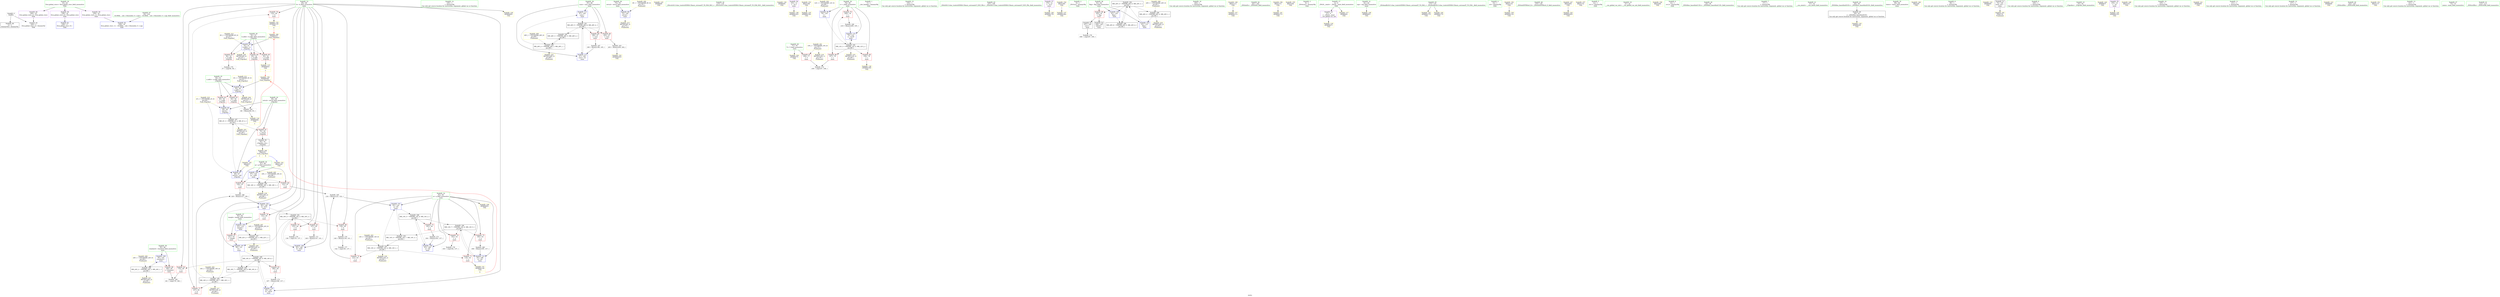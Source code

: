 digraph "SVFG" {
	label="SVFG";

	Node0x55e282790920 [shape=record,color=grey,label="{NodeID: 0\nNullPtr}"];
	Node0x55e282790920 -> Node0x55e2827ab490[style=solid];
	Node0x55e282790920 -> Node0x55e2827ada70[style=solid];
	Node0x55e2827b3f00 [shape=record,color=grey,label="{NodeID: 180\n181 = cmp(179, 180, )\n}"];
	Node0x55e2827aa510 [shape=record,color=blue,label="{NodeID: 97\n48\<--67\nretval\<--call\n_Z3gcdxx\n}"];
	Node0x55e2827aa510 -> Node0x55e2827bb090[style=dashed];
	Node0x55e2827a0410 [shape=record,color=green,label="{NodeID: 14\n145\<--1\n\<--dummyObj\nCan only get source location for instruction, argument, global var or function.}"];
	Node0x55e2827aeb20 [shape=record,color=black,label="{NodeID: 194\nMR_16V_2 = PHI(MR_16V_7, MR_16V_1, )\npts\{86 \}\n}"];
	Node0x55e2827aeb20 -> Node0x55e2827acc40[style=dashed];
	Node0x55e2827aeb20 -> Node0x55e2827acd10[style=dashed];
	Node0x55e2827aeb20 -> Node0x55e2827aa920[style=dashed];
	Node0x55e2827aeb20 -> Node0x55e2827c2d50[style=dashed];
	Node0x55e2827af170 [shape=record,color=blue,label="{NodeID: 111\n97\<--100\nnum\<--\nmain\n}"];
	Node0x55e2827af170 -> Node0x55e2827bc490[style=dashed];
	Node0x55e2827a92b0 [shape=record,color=green,label="{NodeID: 28\n75\<--76\nretval\<--retval_field_insensitive\nmain\n}"];
	Node0x55e2827a92b0 -> Node0x55e2827aa5e0[style=solid];
	Node0x55e2827c1b00 [shape=record,color=yellow,style=double,label="{NodeID: 208\n24V_1 = ENCHI(MR_24V_0)\npts\{96 \}\nFun[main]}"];
	Node0x55e2827c1b00 -> Node0x55e2827bf7b0[style=dashed];
	Node0x55e2827afcd0 [shape=record,color=yellow,style=double,label="{NodeID: 125\nAPARM(8)\nCS[]}"];
	Node0x55e2827a9e70 [shape=record,color=green,label="{NodeID: 42\n115\<--116\n_ZStrsIcSt11char_traitsIcEERSt13basic_istreamIT_T0_ES6_RS3_\<--_ZStrsIcSt11char_traitsIcEERSt13basic_istreamIT_T0_ES6_RS3__field_insensitive\n}"];
	Node0x55e2827c31b0 [shape=record,color=yellow,style=double,label="{NodeID: 222\nRETMU(26V_2)\npts\{98 \}\nFun[main]}"];
	Node0x55e2827b0830 [shape=record,color=yellow,style=double,label="{NodeID: 139\nAPARM(9)\nCS[]}"];
	Node0x55e2827abb70 [shape=record,color=purple,label="{NodeID: 56\n163\<--12\n\<--.str.1\nmain\n}"];
	Node0x55e2827abb70 -> Node0x55e2827b0760[style=solid];
	Node0x55e2827aae30 [shape=record,color=yellow,style=double,label="{NodeID: 153\nARet(156)\nCS[]}"];
	Node0x55e2827aae30 -> Node0x55e2827b04f0[style=solid];
	Node0x55e2827ac760 [shape=record,color=red,label="{NodeID: 70\n209\<--79\n\<--c\nmain\n}"];
	Node0x55e2827ac760 -> Node0x55e2827b2e80[style=solid];
	Node0x55e2827b2b80 [shape=record,color=grey,label="{NodeID: 167\n199 = Binary(198, 105, )\n}"];
	Node0x55e2827b2b80 -> Node0x55e2827af310[style=solid];
	Node0x55e2827ad2c0 [shape=record,color=red,label="{NodeID: 84\n122\<--87\n\<--g\nmain\n}"];
	Node0x55e2827ad2c0 -> Node0x55e2827b2880[style=solid];
	Node0x55e28278f940 [shape=record,color=green,label="{NodeID: 1\n7\<--1\n__dso_handle\<--dummyObj\nGlob }"];
	Node0x55e2827b9290 [shape=record,color=black,label="{NodeID: 181\nMR_16V_4 = PHI(MR_16V_5, MR_16V_3, )\npts\{86 \}\n}"];
	Node0x55e2827b9290 -> Node0x55e2827aceb0[style=dashed];
	Node0x55e2827b9290 -> Node0x55e2827acf80[style=dashed];
	Node0x55e2827b9290 -> Node0x55e2827ad050[style=dashed];
	Node0x55e2827b9290 -> Node0x55e2827aed60[style=dashed];
	Node0x55e2827b9290 -> Node0x55e2827aee30[style=dashed];
	Node0x55e2827aa5e0 [shape=record,color=blue,label="{NodeID: 98\n75\<--100\nretval\<--\nmain\n}"];
	Node0x55e2827aa5e0 -> Node0x55e2827c1f90[style=dashed];
	Node0x55e2827a04e0 [shape=record,color=green,label="{NodeID: 15\n154\<--1\n\<--dummyObj\nCan only get source location for instruction, argument, global var or function.}"];
	Node0x55e2827aec10 [shape=record,color=black,label="{NodeID: 195\nMR_18V_2 = PHI(MR_18V_3, MR_18V_1, )\npts\{88 \}\n}"];
	Node0x55e2827aec10 -> Node0x55e2827aa780[style=dashed];
	Node0x55e2827aec10 -> Node0x55e2827c2e30[style=dashed];
	Node0x55e2827af240 [shape=record,color=blue,label="{NodeID: 112\n83\<--196\na\<--shr\nmain\n}"];
	Node0x55e2827af240 -> Node0x55e2827bbf90[style=dashed];
	Node0x55e2827a9380 [shape=record,color=green,label="{NodeID: 29\n77\<--78\nT\<--T_field_insensitive\nmain\n}"];
	Node0x55e2827a9380 -> Node0x55e2827ac4f0[style=solid];
	Node0x55e2827a9380 -> Node0x55e2827afc00[style=solid];
	Node0x55e2827c1be0 [shape=record,color=yellow,style=double,label="{NodeID: 209\n26V_1 = ENCHI(MR_26V_0)\npts\{98 \}\nFun[main]}"];
	Node0x55e2827c1be0 -> Node0x55e2827bfcb0[style=dashed];
	Node0x55e2827afda0 [shape=record,color=yellow,style=double,label="{NodeID: 126\nAPARM(83)\nCS[]}"];
	Node0x55e2827a9f70 [shape=record,color=green,label="{NodeID: 43\n157\<--158\n_ZStlsISt11char_traitsIcEERSt13basic_ostreamIcT_ES5_PKc\<--_ZStlsISt11char_traitsIcEERSt13basic_ostreamIcT_ES5_PKc_field_insensitive\n}"];
	Node0x55e2827c3290 [shape=record,color=yellow,style=double,label="{NodeID: 223\nRETMU(2V_3)\npts\{49 \}\nFun[_Z3gcdxx]}"];
	Node0x55e2827b0900 [shape=record,color=yellow,style=double,label="{NodeID: 140\nAPARM(170)\nCS[]}"];
	Node0x55e2827abc40 [shape=record,color=purple,label="{NodeID: 57\n170\<--14\n\<--.str.2\nmain\n}"];
	Node0x55e2827abc40 -> Node0x55e2827b0900[style=solid];
	Node0x55e2827aaec0 [shape=record,color=yellow,style=double,label="{NodeID: 154\nARet(160)\nCS[]}"];
	Node0x55e2827aaec0 -> Node0x55e2827b0690[style=solid];
	Node0x55e2827ac830 [shape=record,color=red,label="{NodeID: 71\n118\<--83\n\<--a\nmain\n}"];
	Node0x55e2827ac830 -> Node0x55e2827b01b0[style=solid];
	Node0x55e2827b2d00 [shape=record,color=grey,label="{NodeID: 168\n196 = Binary(195, 137, )\n}"];
	Node0x55e2827b2d00 -> Node0x55e2827af240[style=solid];
	Node0x55e2827ad390 [shape=record,color=red,label="{NodeID: 85\n126\<--87\n\<--g\nmain\n}"];
	Node0x55e2827ad390 -> Node0x55e2827b2a00[style=solid];
	Node0x55e28279e9c0 [shape=record,color=green,label="{NodeID: 2\n8\<--1\n_ZSt3cin\<--dummyObj\nGlob }"];
	Node0x55e2827b9790 [shape=record,color=black,label="{NodeID: 182\nMR_20V_4 = PHI(MR_20V_6, MR_20V_3, )\npts\{92 \}\n}"];
	Node0x55e2827b9790 -> Node0x55e2827ad460[style=dashed];
	Node0x55e2827b9790 -> Node0x55e2827aab90[style=dashed];
	Node0x55e2827b9790 -> Node0x55e2827bab90[style=dashed];
	Node0x55e2827b9790 -> Node0x55e2827bedb0[style=dashed];
	Node0x55e2827aa6b0 [shape=record,color=blue,label="{NodeID: 99\n79\<--105\nc\<--\nmain\n}"];
	Node0x55e2827aa6b0 -> Node0x55e2827ae120[style=dashed];
	Node0x55e2827a8a90 [shape=record,color=green,label="{NodeID: 16\n204\<--1\n\<--dummyObj\nCan only get source location for instruction, argument, global var or function.}"];
	Node0x55e2827bedb0 [shape=record,color=black,label="{NodeID: 196\nMR_20V_2 = PHI(MR_20V_4, MR_20V_1, )\npts\{92 \}\n}"];
	Node0x55e2827bedb0 -> Node0x55e2827aa9f0[style=dashed];
	Node0x55e2827bedb0 -> Node0x55e2827c2f10[style=dashed];
	Node0x55e2827af310 [shape=record,color=blue,label="{NodeID: 113\n97\<--199\nnum\<--inc\nmain\n}"];
	Node0x55e2827af310 -> Node0x55e2827bc490[style=dashed];
	Node0x55e2827a9450 [shape=record,color=green,label="{NodeID: 30\n79\<--80\nc\<--c_field_insensitive\nmain\n}"];
	Node0x55e2827a9450 -> Node0x55e2827ac5c0[style=solid];
	Node0x55e2827a9450 -> Node0x55e2827ac690[style=solid];
	Node0x55e2827a9450 -> Node0x55e2827ac760[style=solid];
	Node0x55e2827a9450 -> Node0x55e2827aa6b0[style=solid];
	Node0x55e2827a9450 -> Node0x55e2827af3e0[style=solid];
	Node0x55e2827c1cc0 [shape=record,color=yellow,style=double,label="{NodeID: 210\n2V_1 = ENCHI(MR_2V_0)\npts\{49 \}\nFun[_Z3gcdxx]}"];
	Node0x55e2827c1cc0 -> Node0x55e2827aa440[style=dashed];
	Node0x55e2827c1cc0 -> Node0x55e2827aa510[style=dashed];
	Node0x55e2827afe70 [shape=record,color=yellow,style=double,label="{NodeID: 127\nAPARM(111)\nCS[]}"];
	Node0x55e2827aa070 [shape=record,color=green,label="{NodeID: 44\n161\<--162\n_ZNSolsEi\<--_ZNSolsEi_field_insensitive\n}"];
	Node0x55e2827c33a0 [shape=record,color=yellow,style=double,label="{NodeID: 224\nRETMU(4V_2)\npts\{51 \}\nFun[_Z3gcdxx]}"];
	Node0x55e2827b09d0 [shape=record,color=yellow,style=double,label="{NodeID: 141\nAPARM(171)\nCS[]}"];
	Node0x55e2827abd10 [shape=record,color=purple,label="{NodeID: 58\n238\<--16\nllvm.global_ctors_0\<--llvm.global_ctors\nGlob }"];
	Node0x55e2827abd10 -> Node0x55e2827ad870[style=solid];
	Node0x55e2827aaf50 [shape=record,color=yellow,style=double,label="{NodeID: 155\nARet(164)\nCS[]}"];
	Node0x55e2827ac900 [shape=record,color=red,label="{NodeID: 72\n123\<--83\n\<--a\nmain\n}"];
	Node0x55e2827ac900 -> Node0x55e2827b2880[style=solid];
	Node0x55e2827b2e80 [shape=record,color=grey,label="{NodeID: 169\n210 = Binary(209, 105, )\n}"];
	Node0x55e2827b2e80 -> Node0x55e2827af3e0[style=solid];
	Node0x55e2827ad460 [shape=record,color=red,label="{NodeID: 86\n165\<--91\n\<--flag\nmain\n}"];
	Node0x55e2827ad460 -> Node0x55e2827ab830[style=solid];
	Node0x55e2827ad460 -> Node0x55e2827ab900[style=solid];
	Node0x55e282790a10 [shape=record,color=green,label="{NodeID: 3\n9\<--1\n_ZSt4cout\<--dummyObj\nGlob }"];
	Node0x55e2827b9c90 [shape=record,color=black,label="{NodeID: 183\nMR_14V_4 = PHI(MR_14V_7, MR_14V_3, )\npts\{84 \}\n}"];
	Node0x55e2827b9c90 -> Node0x55e2827ae620[style=dashed];
	Node0x55e2827aa780 [shape=record,color=blue,label="{NodeID: 100\n87\<--120\ng\<--call4\nmain\n}"];
	Node0x55e2827aa780 -> Node0x55e2827ad2c0[style=dashed];
	Node0x55e2827aa780 -> Node0x55e2827ad390[style=dashed];
	Node0x55e2827aa780 -> Node0x55e2827aec10[style=dashed];
	Node0x55e2827a8b20 [shape=record,color=green,label="{NodeID: 17\n4\<--6\n_ZStL8__ioinit\<--_ZStL8__ioinit_field_insensitive\nGlob }"];
	Node0x55e2827a8b20 -> Node0x55e2827ab9d0[style=solid];
	Node0x55e2827a8b20 -> Node0x55e2827af650[style=solid];
	Node0x55e2827bf2b0 [shape=record,color=black,label="{NodeID: 197\nMR_22V_2 = PHI(MR_22V_3, MR_22V_1, )\npts\{94 \}\n}"];
	Node0x55e2827bf2b0 -> Node0x55e2827aaac0[style=dashed];
	Node0x55e2827bf2b0 -> Node0x55e2827c2ff0[style=dashed];
	Node0x55e2827af3e0 [shape=record,color=blue,label="{NodeID: 114\n79\<--210\nc\<--inc28\nmain\n}"];
	Node0x55e2827af3e0 -> Node0x55e2827ae120[style=dashed];
	Node0x55e2827a9520 [shape=record,color=green,label="{NodeID: 31\n81\<--82\nsep\<--sep_field_insensitive\nmain\n}"];
	Node0x55e2827a9520 -> Node0x55e2827aff40[style=solid];
	Node0x55e2827c1dd0 [shape=record,color=yellow,style=double,label="{NodeID: 211\n4V_1 = ENCHI(MR_4V_0)\npts\{51 \}\nFun[_Z3gcdxx]}"];
	Node0x55e2827c1dd0 -> Node0x55e2827adb70[style=dashed];
	Node0x55e2827aff40 [shape=record,color=yellow,style=double,label="{NodeID: 128\nAPARM(81)\nCS[]}"];
	Node0x55e2827aa170 [shape=record,color=green,label="{NodeID: 45\n173\<--174\n_ZSt4endlIcSt11char_traitsIcEERSt13basic_ostreamIT_T0_ES6_\<--_ZSt4endlIcSt11char_traitsIcEERSt13basic_ostreamIT_T0_ES6__field_insensitive\n}"];
	Node0x55e2827aa170 -> Node0x55e2827b0aa0[style=solid];
	Node0x55e2827aa170 -> Node0x55e2827b0c40[style=solid];
	Node0x55e2827c3480 [shape=record,color=yellow,style=double,label="{NodeID: 225\nRETMU(6V_2)\npts\{53 \}\nFun[_Z3gcdxx]}"];
	Node0x55e2827b0aa0 [shape=record,color=yellow,style=double,label="{NodeID: 142\nAPARM(173)\nCS[]}"];
	Node0x55e2827abe10 [shape=record,color=purple,label="{NodeID: 59\n239\<--16\nllvm.global_ctors_1\<--llvm.global_ctors\nGlob }"];
	Node0x55e2827abe10 -> Node0x55e2827ad970[style=solid];
	Node0x55e2827aafe0 [shape=record,color=yellow,style=double,label="{NodeID: 156\nARet(171)\nCS[]}"];
	Node0x55e2827aafe0 -> Node0x55e2827b09d0[style=solid];
	Node0x55e2827ac9d0 [shape=record,color=red,label="{NodeID: 73\n183\<--83\n\<--a\nmain\n}"];
	Node0x55e2827ac9d0 -> Node0x55e2827b3480[style=solid];
	Node0x55e2827b3000 [shape=record,color=grey,label="{NodeID: 170\n140 = Binary(139, 141, )\n}"];
	Node0x55e2827b3000 -> Node0x55e2827b3a80[style=solid];
	Node0x55e2827ad530 [shape=record,color=red,label="{NodeID: 87\n151\<--93\n\<--tempb\nmain\n}"];
	Node0x55e2827ad530 -> Node0x55e2827aee30[style=solid];
	Node0x55e2827a0030 [shape=record,color=green,label="{NodeID: 4\n10\<--1\n.str\<--dummyObj\nGlob }"];
	Node0x55e2827ba190 [shape=record,color=black,label="{NodeID: 184\nMR_16V_7 = PHI(MR_16V_8, MR_16V_6, )\npts\{86 \}\n}"];
	Node0x55e2827ba190 -> Node0x55e2827aeb20[style=dashed];
	Node0x55e2827aa850 [shape=record,color=blue,label="{NodeID: 101\n83\<--124\na\<--div\nmain\n}"];
	Node0x55e2827aa850 -> Node0x55e2827b9c90[style=dashed];
	Node0x55e2827aa850 -> Node0x55e2827bb590[style=dashed];
	Node0x55e2827a8bb0 [shape=record,color=green,label="{NodeID: 18\n16\<--20\nllvm.global_ctors\<--llvm.global_ctors_field_insensitive\nGlob }"];
	Node0x55e2827a8bb0 -> Node0x55e2827abd10[style=solid];
	Node0x55e2827a8bb0 -> Node0x55e2827abe10[style=solid];
	Node0x55e2827a8bb0 -> Node0x55e2827abf10[style=solid];
	Node0x55e2827bf7b0 [shape=record,color=black,label="{NodeID: 198\nMR_24V_2 = PHI(MR_24V_3, MR_24V_1, )\npts\{96 \}\n}"];
	Node0x55e2827bf7b0 -> Node0x55e2827aef00[style=dashed];
	Node0x55e2827bf7b0 -> Node0x55e2827c30d0[style=dashed];
	Node0x55e2827af4b0 [shape=record,color=yellow,style=double,label="{NodeID: 115\nAPARM(63)\nCS[]|{<s0>3}}"];
	Node0x55e2827af4b0:s0 -> Node0x55e2827ab1c0[style=solid,color=red];
	Node0x55e2827a95f0 [shape=record,color=green,label="{NodeID: 32\n83\<--84\na\<--a_field_insensitive\nmain\n}"];
	Node0x55e2827a95f0 -> Node0x55e2827ac830[style=solid];
	Node0x55e2827a95f0 -> Node0x55e2827ac900[style=solid];
	Node0x55e2827a95f0 -> Node0x55e2827ac9d0[style=solid];
	Node0x55e2827a95f0 -> Node0x55e2827acaa0[style=solid];
	Node0x55e2827a95f0 -> Node0x55e2827acb70[style=solid];
	Node0x55e2827a95f0 -> Node0x55e2827aa850[style=solid];
	Node0x55e2827a95f0 -> Node0x55e2827aefd0[style=solid];
	Node0x55e2827a95f0 -> Node0x55e2827af240[style=solid];
	Node0x55e2827a95f0 -> Node0x55e2827afda0[style=solid];
	Node0x55e2827c1eb0 [shape=record,color=yellow,style=double,label="{NodeID: 212\n6V_1 = ENCHI(MR_6V_0)\npts\{53 \}\nFun[_Z3gcdxx]}"];
	Node0x55e2827c1eb0 -> Node0x55e2827adc40[style=dashed];
	Node0x55e2827b0010 [shape=record,color=yellow,style=double,label="{NodeID: 129\nAPARM(114)\nCS[]}"];
	Node0x55e2827aa270 [shape=record,color=green,label="{NodeID: 46\n175\<--176\n_ZNSolsEPFRSoS_E\<--_ZNSolsEPFRSoS_E_field_insensitive\n}"];
	Node0x55e2827b0b70 [shape=record,color=yellow,style=double,label="{NodeID: 143\nAPARM(205)\nCS[]}"];
	Node0x55e2827abf10 [shape=record,color=purple,label="{NodeID: 60\n240\<--16\nllvm.global_ctors_2\<--llvm.global_ctors\nGlob }"];
	Node0x55e2827abf10 -> Node0x55e2827ada70[style=solid];
	Node0x55e2827ab070 [shape=record,color=yellow,style=double,label="{NodeID: 157\nARet(172)\nCS[]}"];
	Node0x55e2827acaa0 [shape=record,color=red,label="{NodeID: 74\n192\<--83\n\<--a\nmain\n}"];
	Node0x55e2827acaa0 -> Node0x55e2827b3c00[style=solid];
	Node0x55e2827b3180 [shape=record,color=grey,label="{NodeID: 171\n148 = Binary(147, 141, )\n}"];
	Node0x55e2827b3180 -> Node0x55e2827aed60[style=solid];
	Node0x55e2827ad600 [shape=record,color=red,label="{NodeID: 88\n180\<--95\n\<--standard\nmain\n}"];
	Node0x55e2827ad600 -> Node0x55e2827b3f00[style=solid];
	Node0x55e2827a00c0 [shape=record,color=green,label="{NodeID: 5\n12\<--1\n.str.1\<--dummyObj\nGlob }"];
	Node0x55e2827ba690 [shape=record,color=black,label="{NodeID: 185\nMR_26V_3 = PHI(MR_26V_5, MR_26V_2, )\npts\{98 \}\n}"];
	Node0x55e2827ba690 -> Node0x55e2827bfcb0[style=dashed];
	Node0x55e2827aa920 [shape=record,color=blue,label="{NodeID: 102\n85\<--128\nb\<--div5\nmain\n}"];
	Node0x55e2827aa920 -> Node0x55e2827acde0[style=dashed];
	Node0x55e2827aa920 -> Node0x55e2827b9290[style=dashed];
	Node0x55e2827a8c40 [shape=record,color=green,label="{NodeID: 19\n21\<--22\n__cxx_global_var_init\<--__cxx_global_var_init_field_insensitive\n}"];
	Node0x55e2827bfcb0 [shape=record,color=black,label="{NodeID: 199\nMR_26V_2 = PHI(MR_26V_3, MR_26V_1, )\npts\{98 \}\n}"];
	Node0x55e2827bfcb0 -> Node0x55e2827af170[style=dashed];
	Node0x55e2827bfcb0 -> Node0x55e2827ba690[style=dashed];
	Node0x55e2827bfcb0 -> Node0x55e2827c31b0[style=dashed];
	Node0x55e2827af580 [shape=record,color=yellow,style=double,label="{NodeID: 116\nAPARM(66)\nCS[]|{<s0>3}}"];
	Node0x55e2827af580:s0 -> Node0x55e2827ab2e0[style=solid,color=red];
	Node0x55e2827a96c0 [shape=record,color=green,label="{NodeID: 33\n85\<--86\nb\<--b_field_insensitive\nmain\n}"];
	Node0x55e2827a96c0 -> Node0x55e2827acc40[style=solid];
	Node0x55e2827a96c0 -> Node0x55e2827acd10[style=solid];
	Node0x55e2827a96c0 -> Node0x55e2827acde0[style=solid];
	Node0x55e2827a96c0 -> Node0x55e2827aceb0[style=solid];
	Node0x55e2827a96c0 -> Node0x55e2827acf80[style=solid];
	Node0x55e2827a96c0 -> Node0x55e2827ad050[style=solid];
	Node0x55e2827a96c0 -> Node0x55e2827ad120[style=solid];
	Node0x55e2827a96c0 -> Node0x55e2827ad1f0[style=solid];
	Node0x55e2827a96c0 -> Node0x55e2827aa920[style=solid];
	Node0x55e2827a96c0 -> Node0x55e2827aed60[style=solid];
	Node0x55e2827a96c0 -> Node0x55e2827aee30[style=solid];
	Node0x55e2827a96c0 -> Node0x55e2827af0a0[style=solid];
	Node0x55e2827a96c0 -> Node0x55e2827b00e0[style=solid];
	Node0x55e2827c1f90 [shape=record,color=yellow,style=double,label="{NodeID: 213\nRETMU(8V_2)\npts\{76 \}\nFun[main]}"];
	Node0x55e2827b00e0 [shape=record,color=yellow,style=double,label="{NodeID: 130\nAPARM(85)\nCS[]}"];
	Node0x55e2827aa370 [shape=record,color=green,label="{NodeID: 47\n18\<--234\n_GLOBAL__sub_I_Dmoonleo_0_1.cpp\<--_GLOBAL__sub_I_Dmoonleo_0_1.cpp_field_insensitive\n}"];
	Node0x55e2827aa370 -> Node0x55e2827ad970[style=solid];
	Node0x55e2827b0c40 [shape=record,color=yellow,style=double,label="{NodeID: 144\nAPARM(173)\nCS[]}"];
	Node0x55e2827ac010 [shape=record,color=red,label="{NodeID: 61\n70\<--48\n\<--retval\n_Z3gcdxx\n}"];
	Node0x55e2827ac010 -> Node0x55e2827ab690[style=solid];
	Node0x55e2827ab100 [shape=record,color=yellow,style=double,label="{NodeID: 158\nARet(206)\nCS[]}"];
	Node0x55e2827acb70 [shape=record,color=red,label="{NodeID: 75\n195\<--83\n\<--a\nmain\n}"];
	Node0x55e2827acb70 -> Node0x55e2827b2d00[style=solid];
	Node0x55e2827b3300 [shape=record,color=grey,label="{NodeID: 172\n187 = Binary(186, 137, )\n}"];
	Node0x55e2827b3300 -> Node0x55e2827af0a0[style=solid];
	Node0x55e2827ad6d0 [shape=record,color=red,label="{NodeID: 89\n198\<--97\n\<--num\nmain\n}"];
	Node0x55e2827ad6d0 -> Node0x55e2827b2b80[style=solid];
	Node0x55e28279ee60 [shape=record,color=green,label="{NodeID: 6\n14\<--1\n.str.2\<--dummyObj\nGlob }"];
	Node0x55e2827bab90 [shape=record,color=black,label="{NodeID: 186\nMR_20V_6 = PHI(MR_20V_5, MR_20V_4, )\npts\{92 \}\n}"];
	Node0x55e2827bab90 -> Node0x55e2827b9790[style=dashed];
	Node0x55e2827aa9f0 [shape=record,color=blue,label="{NodeID: 103\n91\<--131\nflag\<--\nmain\n}"];
	Node0x55e2827aa9f0 -> Node0x55e2827b9790[style=dashed];
	Node0x55e2827a8cd0 [shape=record,color=green,label="{NodeID: 20\n25\<--26\n_ZNSt8ios_base4InitC1Ev\<--_ZNSt8ios_base4InitC1Ev_field_insensitive\n}"];
	Node0x55e2827c01b0 [shape=record,color=yellow,style=double,label="{NodeID: 200\n8V_1 = ENCHI(MR_8V_0)\npts\{76 \}\nFun[main]}"];
	Node0x55e2827c01b0 -> Node0x55e2827aa5e0[style=dashed];
	Node0x55e2827af650 [shape=record,color=yellow,style=double,label="{NodeID: 117\nAPARM(4)\nCS[]}"];
	Node0x55e2827a9790 [shape=record,color=green,label="{NodeID: 34\n87\<--88\ng\<--g_field_insensitive\nmain\n}"];
	Node0x55e2827a9790 -> Node0x55e2827ad2c0[style=solid];
	Node0x55e2827a9790 -> Node0x55e2827ad390[style=solid];
	Node0x55e2827a9790 -> Node0x55e2827aa780[style=solid];
	Node0x55e2827c2ab0 [shape=record,color=yellow,style=double,label="{NodeID: 214\nRETMU(10V_1)\npts\{78 \}\nFun[main]}"];
	Node0x55e2827b01b0 [shape=record,color=yellow,style=double,label="{NodeID: 131\nAPARM(118)\nCS[]|{<s0>8}}"];
	Node0x55e2827b01b0:s0 -> Node0x55e2827ab1c0[style=solid,color=red];
	Node0x55e2827ab490 [shape=record,color=black,label="{NodeID: 48\n2\<--3\ndummyVal\<--dummyVal\n}"];
	Node0x55e2827b0d10 [shape=record,color=yellow,style=double,label="{NodeID: 145\nARet(67)\nCS[]}"];
	Node0x55e2827b0d10 -> Node0x55e2827aa510[style=solid];
	Node0x55e2827ac0e0 [shape=record,color=red,label="{NodeID: 62\n60\<--50\n\<--a.addr\n_Z3gcdxx\n}"];
	Node0x55e2827ac0e0 -> Node0x55e2827aa440[style=solid];
	Node0x55e2827ab1c0 [shape=record,color=yellow,style=double,label="{NodeID: 159\nFPARM(46)\nFun[_Z3gcdxx]}"];
	Node0x55e2827ab1c0 -> Node0x55e2827adb70[style=solid];
	Node0x55e2827acc40 [shape=record,color=red,label="{NodeID: 76\n119\<--85\n\<--b\nmain\n}"];
	Node0x55e2827acc40 -> Node0x55e2827b0280[style=solid];
	Node0x55e2827b3480 [shape=record,color=grey,label="{NodeID: 173\n184 = Binary(183, 137, )\n}"];
	Node0x55e2827b3480 -> Node0x55e2827aefd0[style=solid];
	Node0x55e2827ad7a0 [shape=record,color=red,label="{NodeID: 90\n202\<--97\n\<--num\nmain\n}"];
	Node0x55e2827ad7a0 -> Node0x55e2827b2580[style=solid];
	Node0x55e28279eef0 [shape=record,color=green,label="{NodeID: 7\n17\<--1\n\<--dummyObj\nCan only get source location for instruction, argument, global var or function.}"];
	Node0x55e2827bb090 [shape=record,color=black,label="{NodeID: 187\nMR_2V_3 = PHI(MR_2V_4, MR_2V_2, )\npts\{49 \}\n}"];
	Node0x55e2827bb090 -> Node0x55e2827ac010[style=dashed];
	Node0x55e2827bb090 -> Node0x55e2827c3290[style=dashed];
	Node0x55e2827aaac0 [shape=record,color=blue,label="{NodeID: 104\n93\<--132\ntempb\<--\nmain\n}"];
	Node0x55e2827aaac0 -> Node0x55e2827ad530[style=dashed];
	Node0x55e2827aaac0 -> Node0x55e2827bf2b0[style=dashed];
	Node0x55e2827a8d60 [shape=record,color=green,label="{NodeID: 21\n31\<--32\n__cxa_atexit\<--__cxa_atexit_field_insensitive\n}"];
	Node0x55e2827c0cd0 [shape=record,color=yellow,style=double,label="{NodeID: 201\n10V_1 = ENCHI(MR_10V_0)\npts\{78 \}\nFun[main]}"];
	Node0x55e2827c0cd0 -> Node0x55e2827ac4f0[style=dashed];
	Node0x55e2827c0cd0 -> Node0x55e2827c2ab0[style=dashed];
	Node0x55e2827af720 [shape=record,color=yellow,style=double,label="{NodeID: 118\nAPARM(29)\nCS[]}"];
	Node0x55e2827a9860 [shape=record,color=green,label="{NodeID: 35\n89\<--90\ntimes\<--times_field_insensitive\nmain\n}"];
	Node0x55e2827c2b90 [shape=record,color=yellow,style=double,label="{NodeID: 215\nRETMU(12V_3)\npts\{80 \}\nFun[main]}"];
	Node0x55e2827b0280 [shape=record,color=yellow,style=double,label="{NodeID: 132\nAPARM(119)\nCS[]|{<s0>8}}"];
	Node0x55e2827b0280:s0 -> Node0x55e2827ab2e0[style=solid,color=red];
	Node0x55e2827ab590 [shape=record,color=black,label="{NodeID: 49\n29\<--30\n\<--_ZNSt8ios_base4InitD1Ev\nCan only get source location for instruction, argument, global var or function.}"];
	Node0x55e2827ab590 -> Node0x55e2827af720[style=solid];
	Node0x55e2827b0da0 [shape=record,color=yellow,style=double,label="{NodeID: 146\nARet(28)\nCS[]}"];
	Node0x55e2827ac1b0 [shape=record,color=red,label="{NodeID: 63\n64\<--50\n\<--a.addr\n_Z3gcdxx\n}"];
	Node0x55e2827ac1b0 -> Node0x55e2827b2700[style=solid];
	Node0x55e2827ab2e0 [shape=record,color=yellow,style=double,label="{NodeID: 160\nFPARM(47)\nFun[_Z3gcdxx]}"];
	Node0x55e2827ab2e0 -> Node0x55e2827adc40[style=solid];
	Node0x55e2827acd10 [shape=record,color=red,label="{NodeID: 77\n127\<--85\n\<--b\nmain\n}"];
	Node0x55e2827acd10 -> Node0x55e2827b2a00[style=solid];
	Node0x55e2827b3600 [shape=record,color=grey,label="{NodeID: 174\n109 = cmp(107, 108, )\n}"];
	Node0x55e2827ad870 [shape=record,color=blue,label="{NodeID: 91\n238\<--17\nllvm.global_ctors_0\<--\nGlob }"];
	Node0x55e28279eb60 [shape=record,color=green,label="{NodeID: 8\n58\<--1\n\<--dummyObj\nCan only get source location for instruction, argument, global var or function.}"];
	Node0x55e2827bb590 [shape=record,color=black,label="{NodeID: 188\nMR_14V_5 = PHI(MR_14V_6, MR_14V_3, )\npts\{84 \}\n}"];
	Node0x55e2827bb590 -> Node0x55e2827ac9d0[style=dashed];
	Node0x55e2827bb590 -> Node0x55e2827aefd0[style=dashed];
	Node0x55e2827bb590 -> Node0x55e2827bbf90[style=dashed];
	Node0x55e2827aab90 [shape=record,color=blue,label="{NodeID: 105\n91\<--145\nflag\<--\nmain\n}"];
	Node0x55e2827aab90 -> Node0x55e2827bab90[style=dashed];
	Node0x55e2827a8df0 [shape=record,color=green,label="{NodeID: 22\n30\<--36\n_ZNSt8ios_base4InitD1Ev\<--_ZNSt8ios_base4InitD1Ev_field_insensitive\n}"];
	Node0x55e2827a8df0 -> Node0x55e2827ab590[style=solid];
	Node0x55e2827c0db0 [shape=record,color=yellow,style=double,label="{NodeID: 202\n12V_1 = ENCHI(MR_12V_0)\npts\{80 \}\nFun[main]}"];
	Node0x55e2827c0db0 -> Node0x55e2827aa6b0[style=dashed];
	Node0x55e2827af7f0 [shape=record,color=yellow,style=double,label="{NodeID: 119\nAPARM(27)\nCS[]}"];
	Node0x55e2827a9930 [shape=record,color=green,label="{NodeID: 36\n91\<--92\nflag\<--flag_field_insensitive\nmain\n}"];
	Node0x55e2827a9930 -> Node0x55e2827ad460[style=solid];
	Node0x55e2827a9930 -> Node0x55e2827aa9f0[style=solid];
	Node0x55e2827a9930 -> Node0x55e2827aab90[style=solid];
	Node0x55e2827c2c70 [shape=record,color=yellow,style=double,label="{NodeID: 216\nRETMU(14V_2)\npts\{84 \}\nFun[main]}"];
	Node0x55e2827b0350 [shape=record,color=yellow,style=double,label="{NodeID: 133\nAPARM(9)\nCS[]}"];
	Node0x55e2827ab690 [shape=record,color=black,label="{NodeID: 50\n45\<--70\n_Z3gcdxx_ret\<--\n_Z3gcdxx\n}"];
	Node0x55e2827ab690 -> Node0x55e2827b24c0[style=solid];
	Node0x55e2827b0e30 [shape=record,color=yellow,style=double,label="{NodeID: 147\nARet(205)\nCS[]}"];
	Node0x55e2827b0e30 -> Node0x55e2827b0b70[style=solid];
	Node0x55e2827ac280 [shape=record,color=red,label="{NodeID: 64\n56\<--52\n\<--b.addr\n_Z3gcdxx\n}"];
	Node0x55e2827ac280 -> Node0x55e2827b3780[style=solid];
	Node0x55e2827b1ff0 [shape=record,color=yellow,style=double,label="{NodeID: 161\nFRet(74)\nFun[main]}"];
	Node0x55e2827acde0 [shape=record,color=red,label="{NodeID: 78\n132\<--85\n\<--b\nmain\n}"];
	Node0x55e2827acde0 -> Node0x55e2827aaac0[style=solid];
	Node0x55e2827b3780 [shape=record,color=grey,label="{NodeID: 175\n57 = cmp(56, 58, )\n}"];
	Node0x55e2827ad970 [shape=record,color=blue,label="{NodeID: 92\n239\<--18\nllvm.global_ctors_1\<--_GLOBAL__sub_I_Dmoonleo_0_1.cpp\nGlob }"];
	Node0x55e28279ebf0 [shape=record,color=green,label="{NodeID: 9\n100\<--1\n\<--dummyObj\nCan only get source location for instruction, argument, global var or function.}"];
	Node0x55e2827bba90 [shape=record,color=black,label="{NodeID: 189\nMR_16V_8 = PHI(MR_16V_9, MR_16V_6, )\npts\{86 \}\n}"];
	Node0x55e2827bba90 -> Node0x55e2827ad120[style=dashed];
	Node0x55e2827bba90 -> Node0x55e2827ad1f0[style=dashed];
	Node0x55e2827bba90 -> Node0x55e2827af0a0[style=dashed];
	Node0x55e2827bba90 -> Node0x55e2827ba190[style=dashed];
	Node0x55e2827aed60 [shape=record,color=blue,label="{NodeID: 106\n85\<--148\nb\<--div8\nmain\n}"];
	Node0x55e2827aed60 -> Node0x55e2827b9290[style=dashed];
	Node0x55e2827a8e80 [shape=record,color=green,label="{NodeID: 23\n43\<--44\n_Z3gcdxx\<--_Z3gcdxx_field_insensitive\n}"];
	Node0x55e2827c0e90 [shape=record,color=yellow,style=double,label="{NodeID: 203\n14V_1 = ENCHI(MR_14V_0)\npts\{84 \}\nFun[main]}"];
	Node0x55e2827c0e90 -> Node0x55e2827ae620[style=dashed];
	Node0x55e2827af8c0 [shape=record,color=yellow,style=double,label="{NodeID: 120\nAPARM(7)\nCS[]}"];
	Node0x55e2827a9a00 [shape=record,color=green,label="{NodeID: 37\n93\<--94\ntempb\<--tempb_field_insensitive\nmain\n}"];
	Node0x55e2827a9a00 -> Node0x55e2827ad530[style=solid];
	Node0x55e2827a9a00 -> Node0x55e2827aaac0[style=solid];
	Node0x55e2827c2d50 [shape=record,color=yellow,style=double,label="{NodeID: 217\nRETMU(16V_2)\npts\{86 \}\nFun[main]}"];
	Node0x55e2827b0420 [shape=record,color=yellow,style=double,label="{NodeID: 134\nAPARM(155)\nCS[]}"];
	Node0x55e2827ab760 [shape=record,color=black,label="{NodeID: 51\n74\<--100\nmain_ret\<--\nmain\n}"];
	Node0x55e2827ab760 -> Node0x55e2827b1ff0[style=solid];
	Node0x55e2827b0ec0 [shape=record,color=yellow,style=double,label="{NodeID: 148\nARet(101)\nCS[]}"];
	Node0x55e2827ac350 [shape=record,color=red,label="{NodeID: 65\n63\<--52\n\<--b.addr\n_Z3gcdxx\n}"];
	Node0x55e2827ac350 -> Node0x55e2827af4b0[style=solid];
	Node0x55e2827b24c0 [shape=record,color=yellow,style=double,label="{NodeID: 162\nFRet(45)\nFun[_Z3gcdxx]|{<s0>3|<s1>8}}"];
	Node0x55e2827b24c0:s0 -> Node0x55e2827b0d10[style=solid,color=blue];
	Node0x55e2827b24c0:s1 -> Node0x55e2827aada0[style=solid,color=blue];
	Node0x55e2827aceb0 [shape=record,color=red,label="{NodeID: 79\n135\<--85\n\<--b\nmain\n}"];
	Node0x55e2827aceb0 -> Node0x55e2827b3d80[style=solid];
	Node0x55e2827b3900 [shape=record,color=grey,label="{NodeID: 176\n168 = cmp(167, 100, )\n}"];
	Node0x55e2827ada70 [shape=record,color=blue, style = dotted,label="{NodeID: 93\n240\<--3\nllvm.global_ctors_2\<--dummyVal\nGlob }"];
	Node0x55e28279ec80 [shape=record,color=green,label="{NodeID: 10\n105\<--1\n\<--dummyObj\nCan only get source location for instruction, argument, global var or function.}"];
	Node0x55e2827bbf90 [shape=record,color=black,label="{NodeID: 190\nMR_14V_7 = PHI(MR_14V_8, MR_14V_5, )\npts\{84 \}\n}"];
	Node0x55e2827bbf90 -> Node0x55e2827acaa0[style=dashed];
	Node0x55e2827bbf90 -> Node0x55e2827acb70[style=dashed];
	Node0x55e2827bbf90 -> Node0x55e2827af240[style=dashed];
	Node0x55e2827bbf90 -> Node0x55e2827b9c90[style=dashed];
	Node0x55e2827aee30 [shape=record,color=blue,label="{NodeID: 107\n85\<--151\nb\<--\nmain\n}"];
	Node0x55e2827aee30 -> Node0x55e2827ba190[style=dashed];
	Node0x55e2827aee30 -> Node0x55e2827bba90[style=dashed];
	Node0x55e2827a8f40 [shape=record,color=green,label="{NodeID: 24\n48\<--49\nretval\<--retval_field_insensitive\n_Z3gcdxx\n}"];
	Node0x55e2827a8f40 -> Node0x55e2827ac010[style=solid];
	Node0x55e2827a8f40 -> Node0x55e2827aa440[style=solid];
	Node0x55e2827a8f40 -> Node0x55e2827aa510[style=solid];
	Node0x55e2827c0f70 [shape=record,color=yellow,style=double,label="{NodeID: 204\n16V_1 = ENCHI(MR_16V_0)\npts\{86 \}\nFun[main]}"];
	Node0x55e2827c0f70 -> Node0x55e2827aeb20[style=dashed];
	Node0x55e2827af990 [shape=record,color=yellow,style=double,label="{NodeID: 121\nAPARM(9)\nCS[]}"];
	Node0x55e2827a9ad0 [shape=record,color=green,label="{NodeID: 38\n95\<--96\nstandard\<--standard_field_insensitive\nmain\n}"];
	Node0x55e2827a9ad0 -> Node0x55e2827ad600[style=solid];
	Node0x55e2827a9ad0 -> Node0x55e2827aef00[style=solid];
	Node0x55e2827c2e30 [shape=record,color=yellow,style=double,label="{NodeID: 218\nRETMU(18V_2)\npts\{88 \}\nFun[main]}"];
	Node0x55e2827b04f0 [shape=record,color=yellow,style=double,label="{NodeID: 135\nAPARM(156)\nCS[]}"];
	Node0x55e2827ab830 [shape=record,color=black,label="{NodeID: 52\n166\<--165\ntobool\<--\nmain\n}"];
	Node0x55e2827b0f50 [shape=record,color=yellow,style=double,label="{NodeID: 149\nARet(111)\nCS[]}"];
	Node0x55e2827b0f50 -> Node0x55e2827afe70[style=solid];
	Node0x55e2827ac420 [shape=record,color=red,label="{NodeID: 66\n65\<--52\n\<--b.addr\n_Z3gcdxx\n}"];
	Node0x55e2827ac420 -> Node0x55e2827b2700[style=solid];
	Node0x55e2827b2580 [shape=record,color=grey,label="{NodeID: 163\n203 = Binary(204, 202, )\n}"];
	Node0x55e2827b2580 -> Node0x55e2827afa60[style=solid];
	Node0x55e2827acf80 [shape=record,color=red,label="{NodeID: 80\n139\<--85\n\<--b\nmain\n}"];
	Node0x55e2827acf80 -> Node0x55e2827b3000[style=solid];
	Node0x55e2827b3a80 [shape=record,color=grey,label="{NodeID: 177\n142 = cmp(140, 137, )\n}"];
	Node0x55e2827adb70 [shape=record,color=blue,label="{NodeID: 94\n50\<--46\na.addr\<--a\n_Z3gcdxx\n}"];
	Node0x55e2827adb70 -> Node0x55e2827ac0e0[style=dashed];
	Node0x55e2827adb70 -> Node0x55e2827ac1b0[style=dashed];
	Node0x55e2827adb70 -> Node0x55e2827c33a0[style=dashed];
	Node0x55e28279ed50 [shape=record,color=green,label="{NodeID: 11\n131\<--1\n\<--dummyObj\nCan only get source location for instruction, argument, global var or function.}"];
	Node0x55e2827bc490 [shape=record,color=black,label="{NodeID: 191\nMR_26V_5 = PHI(MR_26V_6, MR_26V_4, )\npts\{98 \}\n}"];
	Node0x55e2827bc490 -> Node0x55e2827ad6d0[style=dashed];
	Node0x55e2827bc490 -> Node0x55e2827ad7a0[style=dashed];
	Node0x55e2827bc490 -> Node0x55e2827af310[style=dashed];
	Node0x55e2827bc490 -> Node0x55e2827ba690[style=dashed];
	Node0x55e2827aef00 [shape=record,color=blue,label="{NodeID: 108\n95\<--154\nstandard\<--\nmain\n}"];
	Node0x55e2827aef00 -> Node0x55e2827ad600[style=dashed];
	Node0x55e2827aef00 -> Node0x55e2827bf7b0[style=dashed];
	Node0x55e2827a9010 [shape=record,color=green,label="{NodeID: 25\n50\<--51\na.addr\<--a.addr_field_insensitive\n_Z3gcdxx\n}"];
	Node0x55e2827a9010 -> Node0x55e2827ac0e0[style=solid];
	Node0x55e2827a9010 -> Node0x55e2827ac1b0[style=solid];
	Node0x55e2827a9010 -> Node0x55e2827adb70[style=solid];
	Node0x55e2827c1050 [shape=record,color=yellow,style=double,label="{NodeID: 205\n18V_1 = ENCHI(MR_18V_0)\npts\{88 \}\nFun[main]}"];
	Node0x55e2827c1050 -> Node0x55e2827aec10[style=dashed];
	Node0x55e2827afa60 [shape=record,color=yellow,style=double,label="{NodeID: 122\nAPARM(203)\nCS[]}"];
	Node0x55e2827a9ba0 [shape=record,color=green,label="{NodeID: 39\n97\<--98\nnum\<--num_field_insensitive\nmain\n}"];
	Node0x55e2827a9ba0 -> Node0x55e2827ad6d0[style=solid];
	Node0x55e2827a9ba0 -> Node0x55e2827ad7a0[style=solid];
	Node0x55e2827a9ba0 -> Node0x55e2827af170[style=solid];
	Node0x55e2827a9ba0 -> Node0x55e2827af310[style=solid];
	Node0x55e2827c2f10 [shape=record,color=yellow,style=double,label="{NodeID: 219\nRETMU(20V_2)\npts\{92 \}\nFun[main]}"];
	Node0x55e2827b05c0 [shape=record,color=yellow,style=double,label="{NodeID: 136\nAPARM(159)\nCS[]}"];
	Node0x55e2827ab900 [shape=record,color=black,label="{NodeID: 53\n167\<--165\nconv\<--\nmain\n}"];
	Node0x55e2827ab900 -> Node0x55e2827b3900[style=solid];
	Node0x55e2827aac80 [shape=record,color=yellow,style=double,label="{NodeID: 150\nARet(114)\nCS[]}"];
	Node0x55e2827aac80 -> Node0x55e2827b0010[style=solid];
	Node0x55e2827ac4f0 [shape=record,color=red,label="{NodeID: 67\n108\<--77\n\<--T\nmain\n}"];
	Node0x55e2827ac4f0 -> Node0x55e2827b3600[style=solid];
	Node0x55e2827b2700 [shape=record,color=grey,label="{NodeID: 164\n66 = Binary(64, 65, )\n}"];
	Node0x55e2827b2700 -> Node0x55e2827af580[style=solid];
	Node0x55e2827ad050 [shape=record,color=red,label="{NodeID: 81\n147\<--85\n\<--b\nmain\n}"];
	Node0x55e2827ad050 -> Node0x55e2827b3180[style=solid];
	Node0x55e2827b3c00 [shape=record,color=grey,label="{NodeID: 178\n193 = cmp(192, 137, )\n}"];
	Node0x55e2827adc40 [shape=record,color=blue,label="{NodeID: 95\n52\<--47\nb.addr\<--b\n_Z3gcdxx\n}"];
	Node0x55e2827adc40 -> Node0x55e2827ac280[style=dashed];
	Node0x55e2827adc40 -> Node0x55e2827ac350[style=dashed];
	Node0x55e2827adc40 -> Node0x55e2827ac420[style=dashed];
	Node0x55e2827adc40 -> Node0x55e2827c3480[style=dashed];
	Node0x55e2827a0270 [shape=record,color=green,label="{NodeID: 12\n137\<--1\n\<--dummyObj\nCan only get source location for instruction, argument, global var or function.}"];
	Node0x55e2827ae120 [shape=record,color=black,label="{NodeID: 192\nMR_12V_3 = PHI(MR_12V_4, MR_12V_2, )\npts\{80 \}\n}"];
	Node0x55e2827ae120 -> Node0x55e2827ac5c0[style=dashed];
	Node0x55e2827ae120 -> Node0x55e2827ac690[style=dashed];
	Node0x55e2827ae120 -> Node0x55e2827ac760[style=dashed];
	Node0x55e2827ae120 -> Node0x55e2827af3e0[style=dashed];
	Node0x55e2827ae120 -> Node0x55e2827c2b90[style=dashed];
	Node0x55e2827aefd0 [shape=record,color=blue,label="{NodeID: 109\n83\<--184\na\<--shl\nmain\n}"];
	Node0x55e2827aefd0 -> Node0x55e2827bb590[style=dashed];
	Node0x55e2827a90e0 [shape=record,color=green,label="{NodeID: 26\n52\<--53\nb.addr\<--b.addr_field_insensitive\n_Z3gcdxx\n}"];
	Node0x55e2827a90e0 -> Node0x55e2827ac280[style=solid];
	Node0x55e2827a90e0 -> Node0x55e2827ac350[style=solid];
	Node0x55e2827a90e0 -> Node0x55e2827ac420[style=solid];
	Node0x55e2827a90e0 -> Node0x55e2827adc40[style=solid];
	Node0x55e2827c1130 [shape=record,color=yellow,style=double,label="{NodeID: 206\n20V_1 = ENCHI(MR_20V_0)\npts\{92 \}\nFun[main]}"];
	Node0x55e2827c1130 -> Node0x55e2827bedb0[style=dashed];
	Node0x55e2827afb30 [shape=record,color=yellow,style=double,label="{NodeID: 123\nAPARM(8)\nCS[]}"];
	Node0x55e2827a9c70 [shape=record,color=green,label="{NodeID: 40\n102\<--103\n_ZNSirsERi\<--_ZNSirsERi_field_insensitive\n}"];
	Node0x55e2827c2ff0 [shape=record,color=yellow,style=double,label="{NodeID: 220\nRETMU(22V_2)\npts\{94 \}\nFun[main]}"];
	Node0x55e2827b0690 [shape=record,color=yellow,style=double,label="{NodeID: 137\nAPARM(160)\nCS[]}"];
	Node0x55e2827ab9d0 [shape=record,color=purple,label="{NodeID: 54\n27\<--4\n\<--_ZStL8__ioinit\n__cxx_global_var_init\n}"];
	Node0x55e2827ab9d0 -> Node0x55e2827af7f0[style=solid];
	Node0x55e2827aad10 [shape=record,color=yellow,style=double,label="{NodeID: 151\nARet(117)\nCS[]}"];
	Node0x55e2827ac5c0 [shape=record,color=red,label="{NodeID: 68\n107\<--79\n\<--c\nmain\n}"];
	Node0x55e2827ac5c0 -> Node0x55e2827b3600[style=solid];
	Node0x55e2827b2880 [shape=record,color=grey,label="{NodeID: 165\n124 = Binary(123, 122, )\n}"];
	Node0x55e2827b2880 -> Node0x55e2827aa850[style=solid];
	Node0x55e2827ad120 [shape=record,color=red,label="{NodeID: 82\n179\<--85\n\<--b\nmain\n}"];
	Node0x55e2827ad120 -> Node0x55e2827b3f00[style=solid];
	Node0x55e2827b3d80 [shape=record,color=grey,label="{NodeID: 179\n136 = cmp(135, 137, )\n}"];
	Node0x55e2827aa440 [shape=record,color=blue,label="{NodeID: 96\n48\<--60\nretval\<--\n_Z3gcdxx\n}"];
	Node0x55e2827aa440 -> Node0x55e2827bb090[style=dashed];
	Node0x55e2827a0340 [shape=record,color=green,label="{NodeID: 13\n141\<--1\n\<--dummyObj\nCan only get source location for instruction, argument, global var or function.}"];
	Node0x55e2827ae620 [shape=record,color=black,label="{NodeID: 193\nMR_14V_2 = PHI(MR_14V_4, MR_14V_1, )\npts\{84 \}\n}"];
	Node0x55e2827ae620 -> Node0x55e2827ac830[style=dashed];
	Node0x55e2827ae620 -> Node0x55e2827ac900[style=dashed];
	Node0x55e2827ae620 -> Node0x55e2827aa850[style=dashed];
	Node0x55e2827ae620 -> Node0x55e2827c2c70[style=dashed];
	Node0x55e2827af0a0 [shape=record,color=blue,label="{NodeID: 110\n85\<--187\nb\<--shl19\nmain\n}"];
	Node0x55e2827af0a0 -> Node0x55e2827bba90[style=dashed];
	Node0x55e2827a91b0 [shape=record,color=green,label="{NodeID: 27\n72\<--73\nmain\<--main_field_insensitive\n}"];
	Node0x55e2827c1210 [shape=record,color=yellow,style=double,label="{NodeID: 207\n22V_1 = ENCHI(MR_22V_0)\npts\{94 \}\nFun[main]}"];
	Node0x55e2827c1210 -> Node0x55e2827bf2b0[style=dashed];
	Node0x55e2827afc00 [shape=record,color=yellow,style=double,label="{NodeID: 124\nAPARM(77)\nCS[]}"];
	Node0x55e2827a9d70 [shape=record,color=green,label="{NodeID: 41\n112\<--113\n_ZNSirsERx\<--_ZNSirsERx_field_insensitive\n}"];
	Node0x55e2827c30d0 [shape=record,color=yellow,style=double,label="{NodeID: 221\nRETMU(24V_2)\npts\{96 \}\nFun[main]}"];
	Node0x55e2827b0760 [shape=record,color=yellow,style=double,label="{NodeID: 138\nAPARM(163)\nCS[]}"];
	Node0x55e2827abaa0 [shape=record,color=purple,label="{NodeID: 55\n155\<--10\n\<--.str\nmain\n}"];
	Node0x55e2827abaa0 -> Node0x55e2827b0420[style=solid];
	Node0x55e2827aada0 [shape=record,color=yellow,style=double,label="{NodeID: 152\nARet(120)\nCS[]}"];
	Node0x55e2827aada0 -> Node0x55e2827aa780[style=solid];
	Node0x55e2827ac690 [shape=record,color=red,label="{NodeID: 69\n159\<--79\n\<--c\nmain\n}"];
	Node0x55e2827ac690 -> Node0x55e2827b05c0[style=solid];
	Node0x55e2827b2a00 [shape=record,color=grey,label="{NodeID: 166\n128 = Binary(127, 126, )\n}"];
	Node0x55e2827b2a00 -> Node0x55e2827aa920[style=solid];
	Node0x55e2827ad1f0 [shape=record,color=red,label="{NodeID: 83\n186\<--85\n\<--b\nmain\n}"];
	Node0x55e2827ad1f0 -> Node0x55e2827b3300[style=solid];
}
